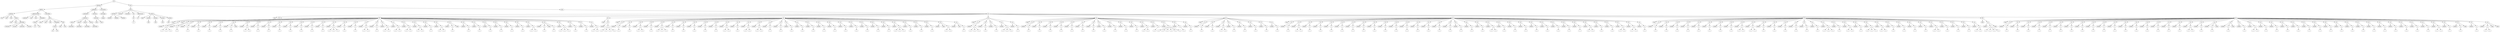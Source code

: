 digraph Tree {
	"t0" [label = "TEI"];
	"t1" [label = "teiHeader"];
	"t2" [label = "fileDesc"];
	"t3" [label = "titleStmt"];
	"t4" [label = "title"];
	"t5" [label = "title"];
	"t6" [label = "title"];
	"t7" [label = "author"];
	"t8" [label = "idno"];
	"t9" [label = "idno"];
	"t10" [label = "persName"];
	"t11" [label = "forename"];
	"t12" [label = "surname"];
	"t13" [label = "nameLink"];
	"t14" [label = "surname"];
	"t15" [label = "publicationStmt"];
	"t16" [label = "publisher"];
	"t17" [label = "idno"];
	"t18" [label = "idno"];
	"t19" [label = "availability"];
	"t20" [label = "licence"];
	"t21" [label = "ab"];
	"t22" [label = "ref"];
	"t23" [label = "sourceDesc"];
	"t24" [label = "bibl"];
	"t25" [label = "name"];
	"t26" [label = "idno"];
	"t27" [label = "idno"];
	"t28" [label = "availability"];
	"t29" [label = "licence"];
	"t30" [label = "ab"];
	"t31" [label = "ref"];
	"t32" [label = "bibl"];
	"t33" [label = "date"];
	"t34" [label = "idno"];
	"t35" [label = "profileDesc"];
	"t36" [label = "particDesc"];
	"t37" [label = "listPerson"];
	"t38" [label = "person"];
	"t39" [label = "persName"];
	"t40" [label = "person"];
	"t41" [label = "persName"];
	"t42" [label = "person"];
	"t43" [label = "persName"];
	"t44" [label = "person"];
	"t45" [label = "persName"];
	"t46" [label = "textClass"];
	"t47" [label = "keywords"];
	"t48" [label = "term"];
	"t49" [label = "term"];
	"t50" [label = "revisionDesc"];
	"t51" [label = "listChange"];
	"t52" [label = "change"];
	"t53" [label = "text"];
	"t54" [label = "front"];
	"t55" [label = "docTitle"];
	"t56" [label = "titlePart"];
	"t57" [label = "titlePart"];
	"t58" [label = "titlePart"];
	"t59" [label = "docDate"];
	"t60" [label = "docAuthor"];
	"t61" [label = "div"];
	"t62" [label = "div"];
	"t63" [label = "p"];
	"t64" [label = "performance"];
	"t65" [label = "ab"];
	"t66" [label = "castList"];
	"t67" [label = "head"];
	"t68" [label = "castItem"];
	"t69" [label = "role"];
	"t70" [label = "castItem"];
	"t71" [label = "role"];
	"t72" [label = "castItem"];
	"t73" [label = "role"];
	"t74" [label = "castItem"];
	"t75" [label = "role"];
	"t76" [label = "body"];
	"t77" [label = "div"];
	"t78" [label = "head"];
	"t79" [label = "div"];
	"t80" [label = "head"];
	"t81" [label = "sp"];
	"t82" [label = "speaker"];
	"t83" [label = "p"];
	"t84" [label = "s"];
	"t85" [label = "s"];
	"t86" [label = "s"];
	"t87" [label = "div"];
	"t88" [label = "head"];
	"t89" [label = "sp"];
	"t90" [label = "speaker"];
	"t91" [label = "p"];
	"t92" [label = "s"];
	"t93" [label = "sp"];
	"t94" [label = "speaker"];
	"t95" [label = "p"];
	"t96" [label = "s"];
	"t97" [label = "sp"];
	"t98" [label = "speaker"];
	"t99" [label = "p"];
	"t100" [label = "s"];
	"t101" [label = "sp"];
	"t102" [label = "speaker"];
	"t103" [label = "p"];
	"t104" [label = "s"];
	"t105" [label = "sp"];
	"t106" [label = "speaker"];
	"t107" [label = "p"];
	"t108" [label = "s"];
	"t109" [label = "sp"];
	"t110" [label = "speaker"];
	"t111" [label = "p"];
	"t112" [label = "s"];
	"t113" [label = "stage"];
	"t114" [label = "sp"];
	"t115" [label = "speaker"];
	"t116" [label = "p"];
	"t117" [label = "s"];
	"t118" [label = "s"];
	"t119" [label = "sp"];
	"t120" [label = "speaker"];
	"t121" [label = "p"];
	"t122" [label = "s"];
	"t123" [label = "sp"];
	"t124" [label = "speaker"];
	"t125" [label = "p"];
	"t126" [label = "s"];
	"t127" [label = "sp"];
	"t128" [label = "speaker"];
	"t129" [label = "p"];
	"t130" [label = "s"];
	"t131" [label = "sp"];
	"t132" [label = "speaker"];
	"t133" [label = "p"];
	"t134" [label = "s"];
	"t135" [label = "sp"];
	"t136" [label = "speaker"];
	"t137" [label = "p"];
	"t138" [label = "s"];
	"t139" [label = "sp"];
	"t140" [label = "speaker"];
	"t141" [label = "p"];
	"t142" [label = "s"];
	"t143" [label = "sp"];
	"t144" [label = "speaker"];
	"t145" [label = "p"];
	"t146" [label = "s"];
	"t147" [label = "sp"];
	"t148" [label = "speaker"];
	"t149" [label = "p"];
	"t150" [label = "s"];
	"t151" [label = "s"];
	"t152" [label = "s"];
	"t153" [label = "sp"];
	"t154" [label = "speaker"];
	"t155" [label = "p"];
	"t156" [label = "s"];
	"t157" [label = "sp"];
	"t158" [label = "speaker"];
	"t159" [label = "p"];
	"t160" [label = "s"];
	"t161" [label = "sp"];
	"t162" [label = "speaker"];
	"t163" [label = "p"];
	"t164" [label = "s"];
	"t165" [label = "s"];
	"t166" [label = "sp"];
	"t167" [label = "speaker"];
	"t168" [label = "p"];
	"t169" [label = "s"];
	"t170" [label = "sp"];
	"t171" [label = "speaker"];
	"t172" [label = "p"];
	"t173" [label = "s"];
	"t174" [label = "s"];
	"t175" [label = "sp"];
	"t176" [label = "speaker"];
	"t177" [label = "p"];
	"t178" [label = "s"];
	"t179" [label = "s"];
	"t180" [label = "sp"];
	"t181" [label = "speaker"];
	"t182" [label = "p"];
	"t183" [label = "s"];
	"t184" [label = "s"];
	"t185" [label = "sp"];
	"t186" [label = "speaker"];
	"t187" [label = "p"];
	"t188" [label = "s"];
	"t189" [label = "s"];
	"t190" [label = "sp"];
	"t191" [label = "speaker"];
	"t192" [label = "p"];
	"t193" [label = "s"];
	"t194" [label = "sp"];
	"t195" [label = "speaker"];
	"t196" [label = "p"];
	"t197" [label = "s"];
	"t198" [label = "s"];
	"t199" [label = "sp"];
	"t200" [label = "speaker"];
	"t201" [label = "p"];
	"t202" [label = "s"];
	"t203" [label = "stage"];
	"t204" [label = "sp"];
	"t205" [label = "speaker"];
	"t206" [label = "p"];
	"t207" [label = "s"];
	"t208" [label = "sp"];
	"t209" [label = "speaker"];
	"t210" [label = "p"];
	"t211" [label = "s"];
	"t212" [label = "sp"];
	"t213" [label = "speaker"];
	"t214" [label = "p"];
	"t215" [label = "s"];
	"t216" [label = "sp"];
	"t217" [label = "speaker"];
	"t218" [label = "p"];
	"t219" [label = "s"];
	"t220" [label = "sp"];
	"t221" [label = "speaker"];
	"t222" [label = "p"];
	"t223" [label = "s"];
	"t224" [label = "sp"];
	"t225" [label = "speaker"];
	"t226" [label = "p"];
	"t227" [label = "s"];
	"t228" [label = "sp"];
	"t229" [label = "speaker"];
	"t230" [label = "p"];
	"t231" [label = "s"];
	"t232" [label = "s"];
	"t233" [label = "sp"];
	"t234" [label = "speaker"];
	"t235" [label = "p"];
	"t236" [label = "s"];
	"t237" [label = "stage"];
	"t238" [label = "p"];
	"t239" [label = "s"];
	"t240" [label = "sp"];
	"t241" [label = "speaker"];
	"t242" [label = "p"];
	"t243" [label = "s"];
	"t244" [label = "s"];
	"t245" [label = "s"];
	"t246" [label = "sp"];
	"t247" [label = "speaker"];
	"t248" [label = "p"];
	"t249" [label = "s"];
	"t250" [label = "sp"];
	"t251" [label = "speaker"];
	"t252" [label = "p"];
	"t253" [label = "s"];
	"t254" [label = "sp"];
	"t255" [label = "speaker"];
	"t256" [label = "p"];
	"t257" [label = "s"];
	"t258" [label = "s"];
	"t259" [label = "div"];
	"t260" [label = "head"];
	"t261" [label = "sp"];
	"t262" [label = "speaker"];
	"t263" [label = "p"];
	"t264" [label = "s"];
	"t265" [label = "s"];
	"t266" [label = "s"];
	"t267" [label = "s"];
	"t268" [label = "div"];
	"t269" [label = "head"];
	"t270" [label = "sp"];
	"t271" [label = "speaker"];
	"t272" [label = "p"];
	"t273" [label = "s"];
	"t274" [label = "sp"];
	"t275" [label = "speaker"];
	"t276" [label = "p"];
	"t277" [label = "s"];
	"t278" [label = "sp"];
	"t279" [label = "speaker"];
	"t280" [label = "p"];
	"t281" [label = "s"];
	"t282" [label = "s"];
	"t283" [label = "sp"];
	"t284" [label = "speaker"];
	"t285" [label = "p"];
	"t286" [label = "s"];
	"t287" [label = "sp"];
	"t288" [label = "speaker"];
	"t289" [label = "p"];
	"t290" [label = "s"];
	"t291" [label = "s"];
	"t292" [label = "s"];
	"t293" [label = "sp"];
	"t294" [label = "speaker"];
	"t295" [label = "p"];
	"t296" [label = "s"];
	"t297" [label = "sp"];
	"t298" [label = "speaker"];
	"t299" [label = "p"];
	"t300" [label = "s"];
	"t301" [label = "sp"];
	"t302" [label = "speaker"];
	"t303" [label = "p"];
	"t304" [label = "s"];
	"t305" [label = "sp"];
	"t306" [label = "speaker"];
	"t307" [label = "p"];
	"t308" [label = "s"];
	"t309" [label = "sp"];
	"t310" [label = "speaker"];
	"t311" [label = "p"];
	"t312" [label = "s"];
	"t313" [label = "sp"];
	"t314" [label = "speaker"];
	"t315" [label = "p"];
	"t316" [label = "s"];
	"t317" [label = "s"];
	"t318" [label = "sp"];
	"t319" [label = "speaker"];
	"t320" [label = "p"];
	"t321" [label = "s"];
	"t322" [label = "sp"];
	"t323" [label = "speaker"];
	"t324" [label = "p"];
	"t325" [label = "s"];
	"t326" [label = "s"];
	"t327" [label = "sp"];
	"t328" [label = "speaker"];
	"t329" [label = "p"];
	"t330" [label = "s"];
	"t331" [label = "s"];
	"t332" [label = "sp"];
	"t333" [label = "speaker"];
	"t334" [label = "p"];
	"t335" [label = "s"];
	"t336" [label = "sp"];
	"t337" [label = "speaker"];
	"t338" [label = "p"];
	"t339" [label = "s"];
	"t340" [label = "sp"];
	"t341" [label = "speaker"];
	"t342" [label = "p"];
	"t343" [label = "s"];
	"t344" [label = "sp"];
	"t345" [label = "speaker"];
	"t346" [label = "p"];
	"t347" [label = "s"];
	"t348" [label = "sp"];
	"t349" [label = "speaker"];
	"t350" [label = "p"];
	"t351" [label = "s"];
	"t352" [label = "sp"];
	"t353" [label = "speaker"];
	"t354" [label = "p"];
	"t355" [label = "s"];
	"t356" [label = "sp"];
	"t357" [label = "speaker"];
	"t358" [label = "p"];
	"t359" [label = "s"];
	"t360" [label = "sp"];
	"t361" [label = "speaker"];
	"t362" [label = "p"];
	"t363" [label = "s"];
	"t364" [label = "sp"];
	"t365" [label = "speaker"];
	"t366" [label = "p"];
	"t367" [label = "s"];
	"t368" [label = "sp"];
	"t369" [label = "speaker"];
	"t370" [label = "p"];
	"t371" [label = "s"];
	"t372" [label = "sp"];
	"t373" [label = "speaker"];
	"t374" [label = "p"];
	"t375" [label = "s"];
	"t376" [label = "sp"];
	"t377" [label = "speaker"];
	"t378" [label = "p"];
	"t379" [label = "s"];
	"t380" [label = "sp"];
	"t381" [label = "speaker"];
	"t382" [label = "p"];
	"t383" [label = "s"];
	"t384" [label = "s"];
	"t385" [label = "s"];
	"t386" [label = "sp"];
	"t387" [label = "speaker"];
	"t388" [label = "p"];
	"t389" [label = "s"];
	"t390" [label = "sp"];
	"t391" [label = "speaker"];
	"t392" [label = "p"];
	"t393" [label = "s"];
	"t394" [label = "sp"];
	"t395" [label = "speaker"];
	"t396" [label = "p"];
	"t397" [label = "s"];
	"t398" [label = "sp"];
	"t399" [label = "speaker"];
	"t400" [label = "stage"];
	"t401" [label = "p"];
	"t402" [label = "s"];
	"t403" [label = "s"];
	"t404" [label = "sp"];
	"t405" [label = "speaker"];
	"t406" [label = "note"];
	"t407" [label = "p"];
	"t408" [label = "s"];
	"t409" [label = "div"];
	"t410" [label = "head"];
	"t411" [label = "sp"];
	"t412" [label = "speaker"];
	"t413" [label = "p"];
	"t414" [label = "s"];
	"t415" [label = "s"];
	"t416" [label = "s"];
	"t417" [label = "sp"];
	"t418" [label = "speaker"];
	"t419" [label = "p"];
	"t420" [label = "s"];
	"t421" [label = "sp"];
	"t422" [label = "speaker"];
	"t423" [label = "p"];
	"t424" [label = "s"];
	"t425" [label = "sp"];
	"t426" [label = "speaker"];
	"t427" [label = "p"];
	"t428" [label = "s"];
	"t429" [label = "s"];
	"t430" [label = "s"];
	"t431" [label = "sp"];
	"t432" [label = "speaker"];
	"t433" [label = "p"];
	"t434" [label = "s"];
	"t435" [label = "div"];
	"t436" [label = "head"];
	"t437" [label = "sp"];
	"t438" [label = "speaker"];
	"t439" [label = "p"];
	"t440" [label = "s"];
	"t441" [label = "sp"];
	"t442" [label = "speaker"];
	"t443" [label = "p"];
	"t444" [label = "s"];
	"t445" [label = "sp"];
	"t446" [label = "speaker"];
	"t447" [label = "p"];
	"t448" [label = "s"];
	"t449" [label = "sp"];
	"t450" [label = "speaker"];
	"t451" [label = "p"];
	"t452" [label = "s"];
	"t453" [label = "sp"];
	"t454" [label = "speaker"];
	"t455" [label = "p"];
	"t456" [label = "s"];
	"t457" [label = "sp"];
	"t458" [label = "speaker"];
	"t459" [label = "p"];
	"t460" [label = "s"];
	"t461" [label = "sp"];
	"t462" [label = "speaker"];
	"t463" [label = "p"];
	"t464" [label = "s"];
	"t465" [label = "sp"];
	"t466" [label = "speaker"];
	"t467" [label = "p"];
	"t468" [label = "s"];
	"t469" [label = "sp"];
	"t470" [label = "speaker"];
	"t471" [label = "p"];
	"t472" [label = "s"];
	"t473" [label = "sp"];
	"t474" [label = "speaker"];
	"t475" [label = "p"];
	"t476" [label = "s"];
	"t477" [label = "sp"];
	"t478" [label = "speaker"];
	"t479" [label = "p"];
	"t480" [label = "s"];
	"t481" [label = "sp"];
	"t482" [label = "speaker"];
	"t483" [label = "p"];
	"t484" [label = "s"];
	"t485" [label = "s"];
	"t486" [label = "sp"];
	"t487" [label = "speaker"];
	"t488" [label = "p"];
	"t489" [label = "s"];
	"t490" [label = "sp"];
	"t491" [label = "speaker"];
	"t492" [label = "p"];
	"t493" [label = "s"];
	"t494" [label = "s"];
	"t495" [label = "s"];
	"t496" [label = "s"];
	"t497" [label = "s"];
	"t498" [label = "s"];
	"t499" [label = "sp"];
	"t500" [label = "speaker"];
	"t501" [label = "p"];
	"t502" [label = "s"];
	"t503" [label = "sp"];
	"t504" [label = "speaker"];
	"t505" [label = "p"];
	"t506" [label = "s"];
	"t507" [label = "div"];
	"t508" [label = "head"];
	"t509" [label = "sp"];
	"t510" [label = "speaker"];
	"t511" [label = "p"];
	"t512" [label = "s"];
	"t513" [label = "sp"];
	"t514" [label = "speaker"];
	"t515" [label = "p"];
	"t516" [label = "s"];
	"t517" [label = "sp"];
	"t518" [label = "speaker"];
	"t519" [label = "p"];
	"t520" [label = "s"];
	"t521" [label = "s"];
	"t522" [label = "sp"];
	"t523" [label = "speaker"];
	"t524" [label = "p"];
	"t525" [label = "s"];
	"t526" [label = "sp"];
	"t527" [label = "speaker"];
	"t528" [label = "p"];
	"t529" [label = "s"];
	"t530" [label = "sp"];
	"t531" [label = "speaker"];
	"t532" [label = "p"];
	"t533" [label = "s"];
	"t534" [label = "sp"];
	"t535" [label = "speaker"];
	"t536" [label = "p"];
	"t537" [label = "s"];
	"t538" [label = "sp"];
	"t539" [label = "speaker"];
	"t540" [label = "p"];
	"t541" [label = "s"];
	"t542" [label = "div"];
	"t543" [label = "head"];
	"t544" [label = "sp"];
	"t545" [label = "speaker"];
	"t546" [label = "p"];
	"t547" [label = "s"];
	"t548" [label = "sp"];
	"t549" [label = "speaker"];
	"t550" [label = "p"];
	"t551" [label = "s"];
	"t552" [label = "s"];
	"t553" [label = "sp"];
	"t554" [label = "speaker"];
	"t555" [label = "p"];
	"t556" [label = "s"];
	"t557" [label = "sp"];
	"t558" [label = "speaker"];
	"t559" [label = "p"];
	"t560" [label = "s"];
	"t561" [label = "sp"];
	"t562" [label = "speaker"];
	"t563" [label = "p"];
	"t564" [label = "s"];
	"t565" [label = "sp"];
	"t566" [label = "speaker"];
	"t567" [label = "p"];
	"t568" [label = "s"];
	"t569" [label = "sp"];
	"t570" [label = "speaker"];
	"t571" [label = "p"];
	"t572" [label = "s"];
	"t573" [label = "sp"];
	"t574" [label = "speaker"];
	"t575" [label = "p"];
	"t576" [label = "s"];
	"t577" [label = "sp"];
	"t578" [label = "speaker"];
	"t579" [label = "p"];
	"t580" [label = "s"];
	"t581" [label = "sp"];
	"t582" [label = "speaker"];
	"t583" [label = "p"];
	"t584" [label = "s"];
	"t585" [label = "sp"];
	"t586" [label = "speaker"];
	"t587" [label = "p"];
	"t588" [label = "s"];
	"t589" [label = "sp"];
	"t590" [label = "speaker"];
	"t591" [label = "p"];
	"t592" [label = "s"];
	"t593" [label = "sp"];
	"t594" [label = "speaker"];
	"t595" [label = "p"];
	"t596" [label = "s"];
	"t597" [label = "sp"];
	"t598" [label = "speaker"];
	"t599" [label = "p"];
	"t600" [label = "s"];
	"t601" [label = "sp"];
	"t602" [label = "speaker"];
	"t603" [label = "p"];
	"t604" [label = "s"];
	"t605" [label = "sp"];
	"t606" [label = "speaker"];
	"t607" [label = "p"];
	"t608" [label = "s"];
	"t609" [label = "sp"];
	"t610" [label = "speaker"];
	"t611" [label = "p"];
	"t612" [label = "s"];
	"t613" [label = "sp"];
	"t614" [label = "speaker"];
	"t615" [label = "p"];
	"t616" [label = "s"];
	"t617" [label = "sp"];
	"t618" [label = "speaker"];
	"t619" [label = "p"];
	"t620" [label = "s"];
	"t621" [label = "sp"];
	"t622" [label = "speaker"];
	"t623" [label = "p"];
	"t624" [label = "s"];
	"t625" [label = "s"];
	"t626" [label = "sp"];
	"t627" [label = "speaker"];
	"t628" [label = "p"];
	"t629" [label = "s"];
	"t630" [label = "sp"];
	"t631" [label = "speaker"];
	"t632" [label = "p"];
	"t633" [label = "s"];
	"t634" [label = "sp"];
	"t635" [label = "speaker"];
	"t636" [label = "p"];
	"t637" [label = "s"];
	"t638" [label = "sp"];
	"t639" [label = "speaker"];
	"t640" [label = "p"];
	"t641" [label = "s"];
	"t642" [label = "sp"];
	"t643" [label = "speaker"];
	"t644" [label = "p"];
	"t645" [label = "s"];
	"t646" [label = "sp"];
	"t647" [label = "speaker"];
	"t648" [label = "p"];
	"t649" [label = "s"];
	"t650" [label = "sp"];
	"t651" [label = "speaker"];
	"t652" [label = "p"];
	"t653" [label = "s"];
	"t654" [label = "sp"];
	"t655" [label = "speaker"];
	"t656" [label = "p"];
	"t657" [label = "s"];
	"t658" [label = "sp"];
	"t659" [label = "speaker"];
	"t660" [label = "p"];
	"t661" [label = "s"];
	"t662" [label = "s"];
	"t663" [label = "sp"];
	"t664" [label = "speaker"];
	"t665" [label = "p"];
	"t666" [label = "s"];
	"t667" [label = "sp"];
	"t668" [label = "speaker"];
	"t669" [label = "p"];
	"t670" [label = "s"];
	"t671" [label = "sp"];
	"t672" [label = "speaker"];
	"t673" [label = "p"];
	"t674" [label = "s"];
	"t675" [label = "s"];
	"t676" [label = "sp"];
	"t677" [label = "speaker"];
	"t678" [label = "p"];
	"t679" [label = "s"];
	"t680" [label = "s"];
	"t681" [label = "sp"];
	"t682" [label = "speaker"];
	"t683" [label = "p"];
	"t684" [label = "s"];
	"t685" [label = "div"];
	"t686" [label = "head"];
	"t687" [label = "sp"];
	"t688" [label = "speaker"];
	"t689" [label = "p"];
	"t690" [label = "s"];
	"t691" [label = "sp"];
	"t692" [label = "speaker"];
	"t693" [label = "p"];
	"t694" [label = "s"];
	"t695" [label = "sp"];
	"t696" [label = "speaker"];
	"t697" [label = "p"];
	"t698" [label = "s"];
	"t699" [label = "sp"];
	"t700" [label = "speaker"];
	"t701" [label = "p"];
	"t702" [label = "s"];
	"t703" [label = "sp"];
	"t704" [label = "speaker"];
	"t705" [label = "p"];
	"t706" [label = "s"];
	"t707" [label = "sp"];
	"t708" [label = "speaker"];
	"t709" [label = "p"];
	"t710" [label = "s"];
	"t711" [label = "sp"];
	"t712" [label = "speaker"];
	"t713" [label = "p"];
	"t714" [label = "s"];
	"t715" [label = "sp"];
	"t716" [label = "speaker"];
	"t717" [label = "p"];
	"t718" [label = "s"];
	"t719" [label = "sp"];
	"t720" [label = "speaker"];
	"t721" [label = "p"];
	"t722" [label = "s"];
	"t723" [label = "s"];
	"t724" [label = "sp"];
	"t725" [label = "speaker"];
	"t726" [label = "p"];
	"t727" [label = "s"];
	"t728" [label = "s"];
	"t729" [label = "sp"];
	"t730" [label = "speaker"];
	"t731" [label = "p"];
	"t732" [label = "s"];
	"t733" [label = "sp"];
	"t734" [label = "speaker"];
	"t735" [label = "p"];
	"t736" [label = "s"];
	"t737" [label = "sp"];
	"t738" [label = "speaker"];
	"t739" [label = "p"];
	"t740" [label = "s"];
	"t741" [label = "sp"];
	"t742" [label = "speaker"];
	"t743" [label = "p"];
	"t744" [label = "s"];
	"t745" [label = "sp"];
	"t746" [label = "speaker"];
	"t747" [label = "p"];
	"t748" [label = "s"];
	"t749" [label = "sp"];
	"t750" [label = "speaker"];
	"t751" [label = "p"];
	"t752" [label = "s"];
	"t753" [label = "sp"];
	"t754" [label = "speaker"];
	"t755" [label = "p"];
	"t756" [label = "s"];
	"t757" [label = "s"];
	"t758" [label = "s"];
	"t759" [label = "sp"];
	"t760" [label = "speaker"];
	"t761" [label = "p"];
	"t762" [label = "s"];
	"t763" [label = "sp"];
	"t764" [label = "speaker"];
	"t765" [label = "p"];
	"t766" [label = "s"];
	"t767" [label = "s"];
	"t768" [label = "sp"];
	"t769" [label = "speaker"];
	"t770" [label = "p"];
	"t771" [label = "s"];
	"t772" [label = "sp"];
	"t773" [label = "speaker"];
	"t774" [label = "p"];
	"t775" [label = "s"];
	"t776" [label = "s"];
	"t777" [label = "s"];
	"t778" [label = "sp"];
	"t779" [label = "speaker"];
	"t780" [label = "p"];
	"t781" [label = "s"];
	"t782" [label = "s"];
	"t783" [label = "sp"];
	"t784" [label = "speaker"];
	"t785" [label = "p"];
	"t786" [label = "s"];
	"t787" [label = "sp"];
	"t788" [label = "speaker"];
	"t789" [label = "p"];
	"t790" [label = "s"];
	"t791" [label = "sp"];
	"t792" [label = "speaker"];
	"t793" [label = "p"];
	"t794" [label = "s"];
	"t795" [label = "sp"];
	"t796" [label = "speaker"];
	"t797" [label = "p"];
	"t798" [label = "s"];
	"t799" [label = "sp"];
	"t800" [label = "speaker"];
	"t801" [label = "p"];
	"t802" [label = "s"];
	"t803" [label = "s"];
	"t804" [label = "sp"];
	"t805" [label = "speaker"];
	"t806" [label = "p"];
	"t807" [label = "s"];
	"t808" [label = "sp"];
	"t809" [label = "speaker"];
	"t810" [label = "p"];
	"t811" [label = "s"];
	"t812" [label = "sp"];
	"t813" [label = "speaker"];
	"t814" [label = "p"];
	"t815" [label = "s"];
	"t816" [label = "sp"];
	"t817" [label = "speaker"];
	"t818" [label = "p"];
	"t819" [label = "s"];
	"t820" [label = "s"];
	"t821" [label = "div"];
	"t822" [label = "head"];
	"t823" [label = "sp"];
	"t824" [label = "speaker"];
	"t825" [label = "p"];
	"t826" [label = "s"];
	"t827" [label = "s"];
	"t828" [label = "s"];
	"t829" [label = "s"];
	"t830" [label = "stage"];
	"t831" [label = "div"];
	"t832" [label = "head"];
	"t833" [label = "sp"];
	"t834" [label = "speaker"];
	"t835" [label = "p"];
	"t836" [label = "s"];
	"t837" [label = "sp"];
	"t838" [label = "speaker"];
	"t839" [label = "p"];
	"t840" [label = "s"];
	"t841" [label = "sp"];
	"t842" [label = "speaker"];
	"t843" [label = "p"];
	"t844" [label = "s"];
	"t845" [label = "sp"];
	"t846" [label = "speaker"];
	"t847" [label = "p"];
	"t848" [label = "s"];
	"t849" [label = "sp"];
	"t850" [label = "speaker"];
	"t851" [label = "p"];
	"t852" [label = "s"];
	"t853" [label = "sp"];
	"t854" [label = "speaker"];
	"t855" [label = "p"];
	"t856" [label = "s"];
	"t857" [label = "sp"];
	"t858" [label = "speaker"];
	"t859" [label = "p"];
	"t860" [label = "s"];
	"t861" [label = "sp"];
	"t862" [label = "speaker"];
	"t863" [label = "p"];
	"t864" [label = "s"];
	"t865" [label = "sp"];
	"t866" [label = "speaker"];
	"t867" [label = "p"];
	"t868" [label = "s"];
	"t869" [label = "sp"];
	"t870" [label = "speaker"];
	"t871" [label = "p"];
	"t872" [label = "s"];
	"t873" [label = "sp"];
	"t874" [label = "speaker"];
	"t875" [label = "p"];
	"t876" [label = "s"];
	"t877" [label = "sp"];
	"t878" [label = "speaker"];
	"t879" [label = "p"];
	"t880" [label = "s"];
	"t881" [label = "sp"];
	"t882" [label = "speaker"];
	"t883" [label = "p"];
	"t884" [label = "s"];
	"t885" [label = "sp"];
	"t886" [label = "speaker"];
	"t887" [label = "p"];
	"t888" [label = "s"];
	"t889" [label = "sp"];
	"t890" [label = "speaker"];
	"t891" [label = "p"];
	"t892" [label = "s"];
	"t893" [label = "sp"];
	"t894" [label = "speaker"];
	"t895" [label = "p"];
	"t896" [label = "s"];
	"t897" [label = "sp"];
	"t898" [label = "speaker"];
	"t899" [label = "p"];
	"t900" [label = "s"];
	"t901" [label = "sp"];
	"t902" [label = "speaker"];
	"t903" [label = "p"];
	"t904" [label = "s"];
	"t905" [label = "s"];
	"t906" [label = "sp"];
	"t907" [label = "speaker"];
	"t908" [label = "p"];
	"t909" [label = "s"];
	"t910" [label = "sp"];
	"t911" [label = "speaker"];
	"t912" [label = "p"];
	"t913" [label = "s"];
	"t914" [label = "stage"];
	"t915" [label = "sp"];
	"t916" [label = "speaker"];
	"t917" [label = "p"];
	"t918" [label = "s"];
	"t919" [label = "stage"];
	"t920" [label = "sp"];
	"t921" [label = "speaker"];
	"t922" [label = "p"];
	"t923" [label = "s"];
	"t924" [label = "sp"];
	"t925" [label = "speaker"];
	"t926" [label = "p"];
	"t927" [label = "s"];
	"t928" [label = "s"];
	"t929" [label = "sp"];
	"t930" [label = "speaker"];
	"t931" [label = "p"];
	"t932" [label = "s"];
	"t933" [label = "sp"];
	"t934" [label = "speaker"];
	"t935" [label = "p"];
	"t936" [label = "s"];
	"t937" [label = "sp"];
	"t938" [label = "speaker"];
	"t939" [label = "p"];
	"t940" [label = "s"];
	"t941" [label = "sp"];
	"t942" [label = "speaker"];
	"t943" [label = "p"];
	"t944" [label = "s"];
	"t945" [label = "sp"];
	"t946" [label = "speaker"];
	"t947" [label = "p"];
	"t948" [label = "s"];
	"t949" [label = "sp"];
	"t950" [label = "speaker"];
	"t951" [label = "p"];
	"t952" [label = "s"];
	"t953" [label = "sp"];
	"t954" [label = "speaker"];
	"t955" [label = "p"];
	"t956" [label = "s"];
	"t957" [label = "sp"];
	"t958" [label = "speaker"];
	"t959" [label = "p"];
	"t960" [label = "s"];
	"t961" [label = "sp"];
	"t962" [label = "speaker"];
	"t963" [label = "p"];
	"t964" [label = "s"];
	"t965" [label = "sp"];
	"t966" [label = "speaker"];
	"t967" [label = "p"];
	"t968" [label = "s"];
	"t969" [label = "sp"];
	"t970" [label = "speaker"];
	"t971" [label = "p"];
	"t972" [label = "s"];
	"t973" [label = "sp"];
	"t974" [label = "speaker"];
	"t975" [label = "p"];
	"t976" [label = "s"];
	"t977" [label = "sp"];
	"t978" [label = "speaker"];
	"t979" [label = "p"];
	"t980" [label = "s"];
	"t981" [label = "sp"];
	"t982" [label = "speaker"];
	"t983" [label = "p"];
	"t984" [label = "s"];
	"t985" [label = "sp"];
	"t986" [label = "speaker"];
	"t987" [label = "p"];
	"t988" [label = "s"];
	"t989" [label = "sp"];
	"t990" [label = "speaker"];
	"t991" [label = "p"];
	"t992" [label = "s"];
	"t993" [label = "sp"];
	"t994" [label = "speaker"];
	"t995" [label = "p"];
	"t996" [label = "s"];
	"t997" [label = "s"];
	"t998" [label = "sp"];
	"t999" [label = "speaker"];
	"t1000" [label = "p"];
	"t1001" [label = "s"];
	"t1002" [label = "sp"];
	"t1003" [label = "speaker"];
	"t1004" [label = "p"];
	"t1005" [label = "s"];
	"t1006" [label = "stage"];
	"t1007" [label = "sp"];
	"t1008" [label = "speaker"];
	"t1009" [label = "p"];
	"t1010" [label = "s"];
	"t1011" [label = "sp"];
	"t1012" [label = "speaker"];
	"t1013" [label = "p"];
	"t1014" [label = "s"];
	"t1015" [label = "s"];
	"t1016" [label = "stage"];
	"t1017" [label = "stage"];
	"t0" -> "t1";
	"t1" -> "t2";
	"t2" -> "t3";
	"t3" -> "t4";
	"t3" -> "t5";
	"t3" -> "t6";
	"t3" -> "t7";
	"t7" -> "t8";
	"t7" -> "t9";
	"t7" -> "t10";
	"t10" -> "t11";
	"t10" -> "t12";
	"t10" -> "t13";
	"t10" -> "t14";
	"t2" -> "t15";
	"t15" -> "t16";
	"t15" -> "t17";
	"t15" -> "t18";
	"t15" -> "t19";
	"t19" -> "t20";
	"t20" -> "t21";
	"t20" -> "t22";
	"t2" -> "t23";
	"t23" -> "t24";
	"t24" -> "t25";
	"t24" -> "t26";
	"t24" -> "t27";
	"t24" -> "t28";
	"t28" -> "t29";
	"t29" -> "t30";
	"t29" -> "t31";
	"t24" -> "t32";
	"t32" -> "t33";
	"t32" -> "t34";
	"t1" -> "t35";
	"t35" -> "t36";
	"t36" -> "t37";
	"t37" -> "t38";
	"t38" -> "t39";
	"t37" -> "t40";
	"t40" -> "t41";
	"t37" -> "t42";
	"t42" -> "t43";
	"t37" -> "t44";
	"t44" -> "t45";
	"t35" -> "t46";
	"t46" -> "t47";
	"t47" -> "t48";
	"t47" -> "t49";
	"t1" -> "t50";
	"t50" -> "t51";
	"t51" -> "t52";
	"t0" -> "t53";
	"t53" -> "t54";
	"t54" -> "t55";
	"t55" -> "t56";
	"t55" -> "t57";
	"t55" -> "t58";
	"t54" -> "t59";
	"t54" -> "t60";
	"t54" -> "t61";
	"t61" -> "t62";
	"t62" -> "t63";
	"t54" -> "t64";
	"t64" -> "t65";
	"t54" -> "t66";
	"t66" -> "t67";
	"t66" -> "t68";
	"t68" -> "t69";
	"t66" -> "t70";
	"t70" -> "t71";
	"t66" -> "t72";
	"t72" -> "t73";
	"t66" -> "t74";
	"t74" -> "t75";
	"t53" -> "t76";
	"t76" -> "t77";
	"t77" -> "t78";
	"t77" -> "t79";
	"t79" -> "t80";
	"t79" -> "t81";
	"t81" -> "t82";
	"t81" -> "t83";
	"t83" -> "t84";
	"t83" -> "t85";
	"t83" -> "t86";
	"t77" -> "t87";
	"t87" -> "t88";
	"t87" -> "t89";
	"t89" -> "t90";
	"t89" -> "t91";
	"t91" -> "t92";
	"t87" -> "t93";
	"t93" -> "t94";
	"t93" -> "t95";
	"t95" -> "t96";
	"t87" -> "t97";
	"t97" -> "t98";
	"t97" -> "t99";
	"t99" -> "t100";
	"t87" -> "t101";
	"t101" -> "t102";
	"t101" -> "t103";
	"t103" -> "t104";
	"t87" -> "t105";
	"t105" -> "t106";
	"t105" -> "t107";
	"t107" -> "t108";
	"t87" -> "t109";
	"t109" -> "t110";
	"t109" -> "t111";
	"t111" -> "t112";
	"t109" -> "t113";
	"t87" -> "t114";
	"t114" -> "t115";
	"t114" -> "t116";
	"t116" -> "t117";
	"t116" -> "t118";
	"t87" -> "t119";
	"t119" -> "t120";
	"t119" -> "t121";
	"t121" -> "t122";
	"t87" -> "t123";
	"t123" -> "t124";
	"t123" -> "t125";
	"t125" -> "t126";
	"t87" -> "t127";
	"t127" -> "t128";
	"t127" -> "t129";
	"t129" -> "t130";
	"t87" -> "t131";
	"t131" -> "t132";
	"t131" -> "t133";
	"t133" -> "t134";
	"t87" -> "t135";
	"t135" -> "t136";
	"t135" -> "t137";
	"t137" -> "t138";
	"t87" -> "t139";
	"t139" -> "t140";
	"t139" -> "t141";
	"t141" -> "t142";
	"t87" -> "t143";
	"t143" -> "t144";
	"t143" -> "t145";
	"t145" -> "t146";
	"t87" -> "t147";
	"t147" -> "t148";
	"t147" -> "t149";
	"t149" -> "t150";
	"t149" -> "t151";
	"t149" -> "t152";
	"t87" -> "t153";
	"t153" -> "t154";
	"t153" -> "t155";
	"t155" -> "t156";
	"t87" -> "t157";
	"t157" -> "t158";
	"t157" -> "t159";
	"t159" -> "t160";
	"t87" -> "t161";
	"t161" -> "t162";
	"t161" -> "t163";
	"t163" -> "t164";
	"t163" -> "t165";
	"t87" -> "t166";
	"t166" -> "t167";
	"t166" -> "t168";
	"t168" -> "t169";
	"t87" -> "t170";
	"t170" -> "t171";
	"t170" -> "t172";
	"t172" -> "t173";
	"t172" -> "t174";
	"t87" -> "t175";
	"t175" -> "t176";
	"t175" -> "t177";
	"t177" -> "t178";
	"t177" -> "t179";
	"t87" -> "t180";
	"t180" -> "t181";
	"t180" -> "t182";
	"t182" -> "t183";
	"t182" -> "t184";
	"t87" -> "t185";
	"t185" -> "t186";
	"t185" -> "t187";
	"t187" -> "t188";
	"t187" -> "t189";
	"t87" -> "t190";
	"t190" -> "t191";
	"t190" -> "t192";
	"t192" -> "t193";
	"t87" -> "t194";
	"t194" -> "t195";
	"t194" -> "t196";
	"t196" -> "t197";
	"t196" -> "t198";
	"t87" -> "t199";
	"t199" -> "t200";
	"t199" -> "t201";
	"t201" -> "t202";
	"t199" -> "t203";
	"t87" -> "t204";
	"t204" -> "t205";
	"t204" -> "t206";
	"t206" -> "t207";
	"t87" -> "t208";
	"t208" -> "t209";
	"t208" -> "t210";
	"t210" -> "t211";
	"t87" -> "t212";
	"t212" -> "t213";
	"t212" -> "t214";
	"t214" -> "t215";
	"t87" -> "t216";
	"t216" -> "t217";
	"t216" -> "t218";
	"t218" -> "t219";
	"t87" -> "t220";
	"t220" -> "t221";
	"t220" -> "t222";
	"t222" -> "t223";
	"t87" -> "t224";
	"t224" -> "t225";
	"t224" -> "t226";
	"t226" -> "t227";
	"t87" -> "t228";
	"t228" -> "t229";
	"t228" -> "t230";
	"t230" -> "t231";
	"t230" -> "t232";
	"t87" -> "t233";
	"t233" -> "t234";
	"t233" -> "t235";
	"t235" -> "t236";
	"t233" -> "t237";
	"t233" -> "t238";
	"t238" -> "t239";
	"t87" -> "t240";
	"t240" -> "t241";
	"t240" -> "t242";
	"t242" -> "t243";
	"t242" -> "t244";
	"t242" -> "t245";
	"t87" -> "t246";
	"t246" -> "t247";
	"t246" -> "t248";
	"t248" -> "t249";
	"t87" -> "t250";
	"t250" -> "t251";
	"t250" -> "t252";
	"t252" -> "t253";
	"t87" -> "t254";
	"t254" -> "t255";
	"t254" -> "t256";
	"t256" -> "t257";
	"t256" -> "t258";
	"t77" -> "t259";
	"t259" -> "t260";
	"t259" -> "t261";
	"t261" -> "t262";
	"t261" -> "t263";
	"t263" -> "t264";
	"t263" -> "t265";
	"t263" -> "t266";
	"t263" -> "t267";
	"t77" -> "t268";
	"t268" -> "t269";
	"t268" -> "t270";
	"t270" -> "t271";
	"t270" -> "t272";
	"t272" -> "t273";
	"t268" -> "t274";
	"t274" -> "t275";
	"t274" -> "t276";
	"t276" -> "t277";
	"t268" -> "t278";
	"t278" -> "t279";
	"t278" -> "t280";
	"t280" -> "t281";
	"t280" -> "t282";
	"t268" -> "t283";
	"t283" -> "t284";
	"t283" -> "t285";
	"t285" -> "t286";
	"t268" -> "t287";
	"t287" -> "t288";
	"t287" -> "t289";
	"t289" -> "t290";
	"t289" -> "t291";
	"t289" -> "t292";
	"t268" -> "t293";
	"t293" -> "t294";
	"t293" -> "t295";
	"t295" -> "t296";
	"t268" -> "t297";
	"t297" -> "t298";
	"t297" -> "t299";
	"t299" -> "t300";
	"t268" -> "t301";
	"t301" -> "t302";
	"t301" -> "t303";
	"t303" -> "t304";
	"t268" -> "t305";
	"t305" -> "t306";
	"t305" -> "t307";
	"t307" -> "t308";
	"t268" -> "t309";
	"t309" -> "t310";
	"t309" -> "t311";
	"t311" -> "t312";
	"t268" -> "t313";
	"t313" -> "t314";
	"t313" -> "t315";
	"t315" -> "t316";
	"t315" -> "t317";
	"t268" -> "t318";
	"t318" -> "t319";
	"t318" -> "t320";
	"t320" -> "t321";
	"t268" -> "t322";
	"t322" -> "t323";
	"t322" -> "t324";
	"t324" -> "t325";
	"t324" -> "t326";
	"t268" -> "t327";
	"t327" -> "t328";
	"t327" -> "t329";
	"t329" -> "t330";
	"t329" -> "t331";
	"t268" -> "t332";
	"t332" -> "t333";
	"t332" -> "t334";
	"t334" -> "t335";
	"t268" -> "t336";
	"t336" -> "t337";
	"t336" -> "t338";
	"t338" -> "t339";
	"t268" -> "t340";
	"t340" -> "t341";
	"t340" -> "t342";
	"t342" -> "t343";
	"t268" -> "t344";
	"t344" -> "t345";
	"t344" -> "t346";
	"t346" -> "t347";
	"t268" -> "t348";
	"t348" -> "t349";
	"t348" -> "t350";
	"t350" -> "t351";
	"t268" -> "t352";
	"t352" -> "t353";
	"t352" -> "t354";
	"t354" -> "t355";
	"t268" -> "t356";
	"t356" -> "t357";
	"t356" -> "t358";
	"t358" -> "t359";
	"t268" -> "t360";
	"t360" -> "t361";
	"t360" -> "t362";
	"t362" -> "t363";
	"t268" -> "t364";
	"t364" -> "t365";
	"t364" -> "t366";
	"t366" -> "t367";
	"t268" -> "t368";
	"t368" -> "t369";
	"t368" -> "t370";
	"t370" -> "t371";
	"t268" -> "t372";
	"t372" -> "t373";
	"t372" -> "t374";
	"t374" -> "t375";
	"t268" -> "t376";
	"t376" -> "t377";
	"t376" -> "t378";
	"t378" -> "t379";
	"t268" -> "t380";
	"t380" -> "t381";
	"t380" -> "t382";
	"t382" -> "t383";
	"t382" -> "t384";
	"t382" -> "t385";
	"t268" -> "t386";
	"t386" -> "t387";
	"t386" -> "t388";
	"t388" -> "t389";
	"t268" -> "t390";
	"t390" -> "t391";
	"t390" -> "t392";
	"t392" -> "t393";
	"t268" -> "t394";
	"t394" -> "t395";
	"t394" -> "t396";
	"t396" -> "t397";
	"t268" -> "t398";
	"t398" -> "t399";
	"t398" -> "t400";
	"t398" -> "t401";
	"t401" -> "t402";
	"t401" -> "t403";
	"t268" -> "t404";
	"t404" -> "t405";
	"t404" -> "t406";
	"t404" -> "t407";
	"t407" -> "t408";
	"t77" -> "t409";
	"t409" -> "t410";
	"t409" -> "t411";
	"t411" -> "t412";
	"t411" -> "t413";
	"t413" -> "t414";
	"t413" -> "t415";
	"t413" -> "t416";
	"t409" -> "t417";
	"t417" -> "t418";
	"t417" -> "t419";
	"t419" -> "t420";
	"t409" -> "t421";
	"t421" -> "t422";
	"t421" -> "t423";
	"t423" -> "t424";
	"t409" -> "t425";
	"t425" -> "t426";
	"t425" -> "t427";
	"t427" -> "t428";
	"t427" -> "t429";
	"t427" -> "t430";
	"t409" -> "t431";
	"t431" -> "t432";
	"t431" -> "t433";
	"t433" -> "t434";
	"t77" -> "t435";
	"t435" -> "t436";
	"t435" -> "t437";
	"t437" -> "t438";
	"t437" -> "t439";
	"t439" -> "t440";
	"t435" -> "t441";
	"t441" -> "t442";
	"t441" -> "t443";
	"t443" -> "t444";
	"t435" -> "t445";
	"t445" -> "t446";
	"t445" -> "t447";
	"t447" -> "t448";
	"t435" -> "t449";
	"t449" -> "t450";
	"t449" -> "t451";
	"t451" -> "t452";
	"t435" -> "t453";
	"t453" -> "t454";
	"t453" -> "t455";
	"t455" -> "t456";
	"t435" -> "t457";
	"t457" -> "t458";
	"t457" -> "t459";
	"t459" -> "t460";
	"t435" -> "t461";
	"t461" -> "t462";
	"t461" -> "t463";
	"t463" -> "t464";
	"t435" -> "t465";
	"t465" -> "t466";
	"t465" -> "t467";
	"t467" -> "t468";
	"t435" -> "t469";
	"t469" -> "t470";
	"t469" -> "t471";
	"t471" -> "t472";
	"t435" -> "t473";
	"t473" -> "t474";
	"t473" -> "t475";
	"t475" -> "t476";
	"t435" -> "t477";
	"t477" -> "t478";
	"t477" -> "t479";
	"t479" -> "t480";
	"t435" -> "t481";
	"t481" -> "t482";
	"t481" -> "t483";
	"t483" -> "t484";
	"t483" -> "t485";
	"t435" -> "t486";
	"t486" -> "t487";
	"t486" -> "t488";
	"t488" -> "t489";
	"t435" -> "t490";
	"t490" -> "t491";
	"t490" -> "t492";
	"t492" -> "t493";
	"t492" -> "t494";
	"t492" -> "t495";
	"t492" -> "t496";
	"t492" -> "t497";
	"t492" -> "t498";
	"t435" -> "t499";
	"t499" -> "t500";
	"t499" -> "t501";
	"t501" -> "t502";
	"t435" -> "t503";
	"t503" -> "t504";
	"t503" -> "t505";
	"t505" -> "t506";
	"t77" -> "t507";
	"t507" -> "t508";
	"t507" -> "t509";
	"t509" -> "t510";
	"t509" -> "t511";
	"t511" -> "t512";
	"t507" -> "t513";
	"t513" -> "t514";
	"t513" -> "t515";
	"t515" -> "t516";
	"t507" -> "t517";
	"t517" -> "t518";
	"t517" -> "t519";
	"t519" -> "t520";
	"t519" -> "t521";
	"t507" -> "t522";
	"t522" -> "t523";
	"t522" -> "t524";
	"t524" -> "t525";
	"t507" -> "t526";
	"t526" -> "t527";
	"t526" -> "t528";
	"t528" -> "t529";
	"t507" -> "t530";
	"t530" -> "t531";
	"t530" -> "t532";
	"t532" -> "t533";
	"t507" -> "t534";
	"t534" -> "t535";
	"t534" -> "t536";
	"t536" -> "t537";
	"t507" -> "t538";
	"t538" -> "t539";
	"t538" -> "t540";
	"t540" -> "t541";
	"t77" -> "t542";
	"t542" -> "t543";
	"t542" -> "t544";
	"t544" -> "t545";
	"t544" -> "t546";
	"t546" -> "t547";
	"t542" -> "t548";
	"t548" -> "t549";
	"t548" -> "t550";
	"t550" -> "t551";
	"t550" -> "t552";
	"t542" -> "t553";
	"t553" -> "t554";
	"t553" -> "t555";
	"t555" -> "t556";
	"t542" -> "t557";
	"t557" -> "t558";
	"t557" -> "t559";
	"t559" -> "t560";
	"t542" -> "t561";
	"t561" -> "t562";
	"t561" -> "t563";
	"t563" -> "t564";
	"t542" -> "t565";
	"t565" -> "t566";
	"t565" -> "t567";
	"t567" -> "t568";
	"t542" -> "t569";
	"t569" -> "t570";
	"t569" -> "t571";
	"t571" -> "t572";
	"t542" -> "t573";
	"t573" -> "t574";
	"t573" -> "t575";
	"t575" -> "t576";
	"t542" -> "t577";
	"t577" -> "t578";
	"t577" -> "t579";
	"t579" -> "t580";
	"t542" -> "t581";
	"t581" -> "t582";
	"t581" -> "t583";
	"t583" -> "t584";
	"t542" -> "t585";
	"t585" -> "t586";
	"t585" -> "t587";
	"t587" -> "t588";
	"t542" -> "t589";
	"t589" -> "t590";
	"t589" -> "t591";
	"t591" -> "t592";
	"t542" -> "t593";
	"t593" -> "t594";
	"t593" -> "t595";
	"t595" -> "t596";
	"t542" -> "t597";
	"t597" -> "t598";
	"t597" -> "t599";
	"t599" -> "t600";
	"t542" -> "t601";
	"t601" -> "t602";
	"t601" -> "t603";
	"t603" -> "t604";
	"t542" -> "t605";
	"t605" -> "t606";
	"t605" -> "t607";
	"t607" -> "t608";
	"t542" -> "t609";
	"t609" -> "t610";
	"t609" -> "t611";
	"t611" -> "t612";
	"t542" -> "t613";
	"t613" -> "t614";
	"t613" -> "t615";
	"t615" -> "t616";
	"t542" -> "t617";
	"t617" -> "t618";
	"t617" -> "t619";
	"t619" -> "t620";
	"t542" -> "t621";
	"t621" -> "t622";
	"t621" -> "t623";
	"t623" -> "t624";
	"t623" -> "t625";
	"t542" -> "t626";
	"t626" -> "t627";
	"t626" -> "t628";
	"t628" -> "t629";
	"t542" -> "t630";
	"t630" -> "t631";
	"t630" -> "t632";
	"t632" -> "t633";
	"t542" -> "t634";
	"t634" -> "t635";
	"t634" -> "t636";
	"t636" -> "t637";
	"t542" -> "t638";
	"t638" -> "t639";
	"t638" -> "t640";
	"t640" -> "t641";
	"t542" -> "t642";
	"t642" -> "t643";
	"t642" -> "t644";
	"t644" -> "t645";
	"t542" -> "t646";
	"t646" -> "t647";
	"t646" -> "t648";
	"t648" -> "t649";
	"t542" -> "t650";
	"t650" -> "t651";
	"t650" -> "t652";
	"t652" -> "t653";
	"t542" -> "t654";
	"t654" -> "t655";
	"t654" -> "t656";
	"t656" -> "t657";
	"t542" -> "t658";
	"t658" -> "t659";
	"t658" -> "t660";
	"t660" -> "t661";
	"t660" -> "t662";
	"t542" -> "t663";
	"t663" -> "t664";
	"t663" -> "t665";
	"t665" -> "t666";
	"t542" -> "t667";
	"t667" -> "t668";
	"t667" -> "t669";
	"t669" -> "t670";
	"t542" -> "t671";
	"t671" -> "t672";
	"t671" -> "t673";
	"t673" -> "t674";
	"t673" -> "t675";
	"t542" -> "t676";
	"t676" -> "t677";
	"t676" -> "t678";
	"t678" -> "t679";
	"t678" -> "t680";
	"t542" -> "t681";
	"t681" -> "t682";
	"t681" -> "t683";
	"t683" -> "t684";
	"t77" -> "t685";
	"t685" -> "t686";
	"t685" -> "t687";
	"t687" -> "t688";
	"t687" -> "t689";
	"t689" -> "t690";
	"t685" -> "t691";
	"t691" -> "t692";
	"t691" -> "t693";
	"t693" -> "t694";
	"t685" -> "t695";
	"t695" -> "t696";
	"t695" -> "t697";
	"t697" -> "t698";
	"t685" -> "t699";
	"t699" -> "t700";
	"t699" -> "t701";
	"t701" -> "t702";
	"t685" -> "t703";
	"t703" -> "t704";
	"t703" -> "t705";
	"t705" -> "t706";
	"t685" -> "t707";
	"t707" -> "t708";
	"t707" -> "t709";
	"t709" -> "t710";
	"t685" -> "t711";
	"t711" -> "t712";
	"t711" -> "t713";
	"t713" -> "t714";
	"t685" -> "t715";
	"t715" -> "t716";
	"t715" -> "t717";
	"t717" -> "t718";
	"t685" -> "t719";
	"t719" -> "t720";
	"t719" -> "t721";
	"t721" -> "t722";
	"t721" -> "t723";
	"t685" -> "t724";
	"t724" -> "t725";
	"t724" -> "t726";
	"t726" -> "t727";
	"t726" -> "t728";
	"t685" -> "t729";
	"t729" -> "t730";
	"t729" -> "t731";
	"t731" -> "t732";
	"t685" -> "t733";
	"t733" -> "t734";
	"t733" -> "t735";
	"t735" -> "t736";
	"t685" -> "t737";
	"t737" -> "t738";
	"t737" -> "t739";
	"t739" -> "t740";
	"t685" -> "t741";
	"t741" -> "t742";
	"t741" -> "t743";
	"t743" -> "t744";
	"t685" -> "t745";
	"t745" -> "t746";
	"t745" -> "t747";
	"t747" -> "t748";
	"t685" -> "t749";
	"t749" -> "t750";
	"t749" -> "t751";
	"t751" -> "t752";
	"t685" -> "t753";
	"t753" -> "t754";
	"t753" -> "t755";
	"t755" -> "t756";
	"t755" -> "t757";
	"t755" -> "t758";
	"t685" -> "t759";
	"t759" -> "t760";
	"t759" -> "t761";
	"t761" -> "t762";
	"t685" -> "t763";
	"t763" -> "t764";
	"t763" -> "t765";
	"t765" -> "t766";
	"t765" -> "t767";
	"t685" -> "t768";
	"t768" -> "t769";
	"t768" -> "t770";
	"t770" -> "t771";
	"t685" -> "t772";
	"t772" -> "t773";
	"t772" -> "t774";
	"t774" -> "t775";
	"t774" -> "t776";
	"t774" -> "t777";
	"t685" -> "t778";
	"t778" -> "t779";
	"t778" -> "t780";
	"t780" -> "t781";
	"t780" -> "t782";
	"t685" -> "t783";
	"t783" -> "t784";
	"t783" -> "t785";
	"t785" -> "t786";
	"t685" -> "t787";
	"t787" -> "t788";
	"t787" -> "t789";
	"t789" -> "t790";
	"t685" -> "t791";
	"t791" -> "t792";
	"t791" -> "t793";
	"t793" -> "t794";
	"t685" -> "t795";
	"t795" -> "t796";
	"t795" -> "t797";
	"t797" -> "t798";
	"t685" -> "t799";
	"t799" -> "t800";
	"t799" -> "t801";
	"t801" -> "t802";
	"t801" -> "t803";
	"t685" -> "t804";
	"t804" -> "t805";
	"t804" -> "t806";
	"t806" -> "t807";
	"t685" -> "t808";
	"t808" -> "t809";
	"t808" -> "t810";
	"t810" -> "t811";
	"t685" -> "t812";
	"t812" -> "t813";
	"t812" -> "t814";
	"t814" -> "t815";
	"t685" -> "t816";
	"t816" -> "t817";
	"t816" -> "t818";
	"t818" -> "t819";
	"t818" -> "t820";
	"t77" -> "t821";
	"t821" -> "t822";
	"t821" -> "t823";
	"t823" -> "t824";
	"t823" -> "t825";
	"t825" -> "t826";
	"t825" -> "t827";
	"t825" -> "t828";
	"t825" -> "t829";
	"t823" -> "t830";
	"t77" -> "t831";
	"t831" -> "t832";
	"t831" -> "t833";
	"t833" -> "t834";
	"t833" -> "t835";
	"t835" -> "t836";
	"t831" -> "t837";
	"t837" -> "t838";
	"t837" -> "t839";
	"t839" -> "t840";
	"t831" -> "t841";
	"t841" -> "t842";
	"t841" -> "t843";
	"t843" -> "t844";
	"t831" -> "t845";
	"t845" -> "t846";
	"t845" -> "t847";
	"t847" -> "t848";
	"t831" -> "t849";
	"t849" -> "t850";
	"t849" -> "t851";
	"t851" -> "t852";
	"t831" -> "t853";
	"t853" -> "t854";
	"t853" -> "t855";
	"t855" -> "t856";
	"t831" -> "t857";
	"t857" -> "t858";
	"t857" -> "t859";
	"t859" -> "t860";
	"t831" -> "t861";
	"t861" -> "t862";
	"t861" -> "t863";
	"t863" -> "t864";
	"t831" -> "t865";
	"t865" -> "t866";
	"t865" -> "t867";
	"t867" -> "t868";
	"t831" -> "t869";
	"t869" -> "t870";
	"t869" -> "t871";
	"t871" -> "t872";
	"t831" -> "t873";
	"t873" -> "t874";
	"t873" -> "t875";
	"t875" -> "t876";
	"t831" -> "t877";
	"t877" -> "t878";
	"t877" -> "t879";
	"t879" -> "t880";
	"t831" -> "t881";
	"t881" -> "t882";
	"t881" -> "t883";
	"t883" -> "t884";
	"t831" -> "t885";
	"t885" -> "t886";
	"t885" -> "t887";
	"t887" -> "t888";
	"t831" -> "t889";
	"t889" -> "t890";
	"t889" -> "t891";
	"t891" -> "t892";
	"t831" -> "t893";
	"t893" -> "t894";
	"t893" -> "t895";
	"t895" -> "t896";
	"t831" -> "t897";
	"t897" -> "t898";
	"t897" -> "t899";
	"t899" -> "t900";
	"t831" -> "t901";
	"t901" -> "t902";
	"t901" -> "t903";
	"t903" -> "t904";
	"t903" -> "t905";
	"t831" -> "t906";
	"t906" -> "t907";
	"t906" -> "t908";
	"t908" -> "t909";
	"t831" -> "t910";
	"t910" -> "t911";
	"t910" -> "t912";
	"t912" -> "t913";
	"t910" -> "t914";
	"t831" -> "t915";
	"t915" -> "t916";
	"t915" -> "t917";
	"t917" -> "t918";
	"t915" -> "t919";
	"t831" -> "t920";
	"t920" -> "t921";
	"t920" -> "t922";
	"t922" -> "t923";
	"t831" -> "t924";
	"t924" -> "t925";
	"t924" -> "t926";
	"t926" -> "t927";
	"t926" -> "t928";
	"t831" -> "t929";
	"t929" -> "t930";
	"t929" -> "t931";
	"t931" -> "t932";
	"t831" -> "t933";
	"t933" -> "t934";
	"t933" -> "t935";
	"t935" -> "t936";
	"t831" -> "t937";
	"t937" -> "t938";
	"t937" -> "t939";
	"t939" -> "t940";
	"t831" -> "t941";
	"t941" -> "t942";
	"t941" -> "t943";
	"t943" -> "t944";
	"t831" -> "t945";
	"t945" -> "t946";
	"t945" -> "t947";
	"t947" -> "t948";
	"t831" -> "t949";
	"t949" -> "t950";
	"t949" -> "t951";
	"t951" -> "t952";
	"t831" -> "t953";
	"t953" -> "t954";
	"t953" -> "t955";
	"t955" -> "t956";
	"t831" -> "t957";
	"t957" -> "t958";
	"t957" -> "t959";
	"t959" -> "t960";
	"t831" -> "t961";
	"t961" -> "t962";
	"t961" -> "t963";
	"t963" -> "t964";
	"t831" -> "t965";
	"t965" -> "t966";
	"t965" -> "t967";
	"t967" -> "t968";
	"t831" -> "t969";
	"t969" -> "t970";
	"t969" -> "t971";
	"t971" -> "t972";
	"t831" -> "t973";
	"t973" -> "t974";
	"t973" -> "t975";
	"t975" -> "t976";
	"t831" -> "t977";
	"t977" -> "t978";
	"t977" -> "t979";
	"t979" -> "t980";
	"t831" -> "t981";
	"t981" -> "t982";
	"t981" -> "t983";
	"t983" -> "t984";
	"t831" -> "t985";
	"t985" -> "t986";
	"t985" -> "t987";
	"t987" -> "t988";
	"t831" -> "t989";
	"t989" -> "t990";
	"t989" -> "t991";
	"t991" -> "t992";
	"t831" -> "t993";
	"t993" -> "t994";
	"t993" -> "t995";
	"t995" -> "t996";
	"t995" -> "t997";
	"t831" -> "t998";
	"t998" -> "t999";
	"t998" -> "t1000";
	"t1000" -> "t1001";
	"t831" -> "t1002";
	"t1002" -> "t1003";
	"t1002" -> "t1004";
	"t1004" -> "t1005";
	"t1002" -> "t1006";
	"t831" -> "t1007";
	"t1007" -> "t1008";
	"t1007" -> "t1009";
	"t1009" -> "t1010";
	"t831" -> "t1011";
	"t1011" -> "t1012";
	"t1011" -> "t1013";
	"t1013" -> "t1014";
	"t1013" -> "t1015";
	"t1011" -> "t1016";
	"t1011" -> "t1017";
}
